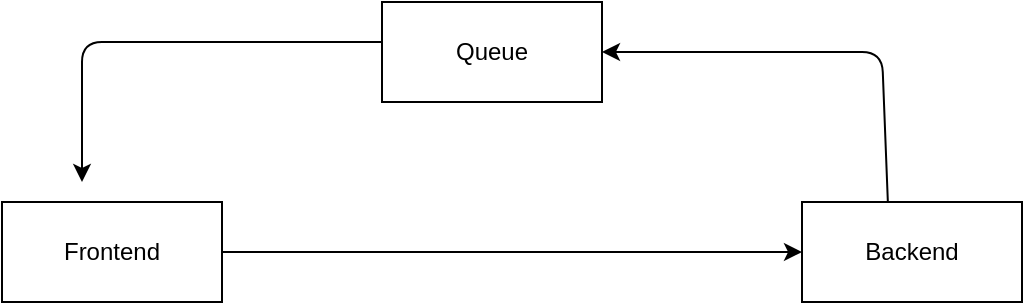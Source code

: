 <mxfile>
    <diagram id="WDx_JRhlZY0Ud3fUsgot" name="Page-1">
        <mxGraphModel dx="2016" dy="534" grid="1" gridSize="10" guides="1" tooltips="1" connect="1" arrows="1" fold="1" page="1" pageScale="1" pageWidth="850" pageHeight="1100" math="0" shadow="0">
            <root>
                <mxCell id="0"/>
                <mxCell id="1" parent="0"/>
                <mxCell id="5" style="edgeStyle=none;html=1;entryX=0;entryY=0.5;entryDx=0;entryDy=0;" edge="1" parent="1" source="2" target="4">
                    <mxGeometry relative="1" as="geometry"/>
                </mxCell>
                <mxCell id="2" value="Frontend" style="html=1;whiteSpace=wrap;" vertex="1" parent="1">
                    <mxGeometry x="160" y="200" width="110" height="50" as="geometry"/>
                </mxCell>
                <mxCell id="7" style="edgeStyle=none;html=1;exitX=0;exitY=0.4;exitDx=0;exitDy=0;exitPerimeter=0;" edge="1" parent="1" source="3">
                    <mxGeometry relative="1" as="geometry">
                        <mxPoint x="200" y="190" as="targetPoint"/>
                        <Array as="points">
                            <mxPoint x="200" y="120"/>
                        </Array>
                    </mxGeometry>
                </mxCell>
                <mxCell id="3" value="Queue" style="html=1;whiteSpace=wrap;" vertex="1" parent="1">
                    <mxGeometry x="350" y="100" width="110" height="50" as="geometry"/>
                </mxCell>
                <mxCell id="6" style="edgeStyle=none;html=1;entryX=1;entryY=0.5;entryDx=0;entryDy=0;exitX=0.391;exitY=0.04;exitDx=0;exitDy=0;exitPerimeter=0;" edge="1" parent="1" source="4" target="3">
                    <mxGeometry relative="1" as="geometry">
                        <Array as="points">
                            <mxPoint x="600" y="125"/>
                        </Array>
                    </mxGeometry>
                </mxCell>
                <mxCell id="4" value="Backend" style="html=1;whiteSpace=wrap;" vertex="1" parent="1">
                    <mxGeometry x="560" y="200" width="110" height="50" as="geometry"/>
                </mxCell>
            </root>
        </mxGraphModel>
    </diagram>
</mxfile>